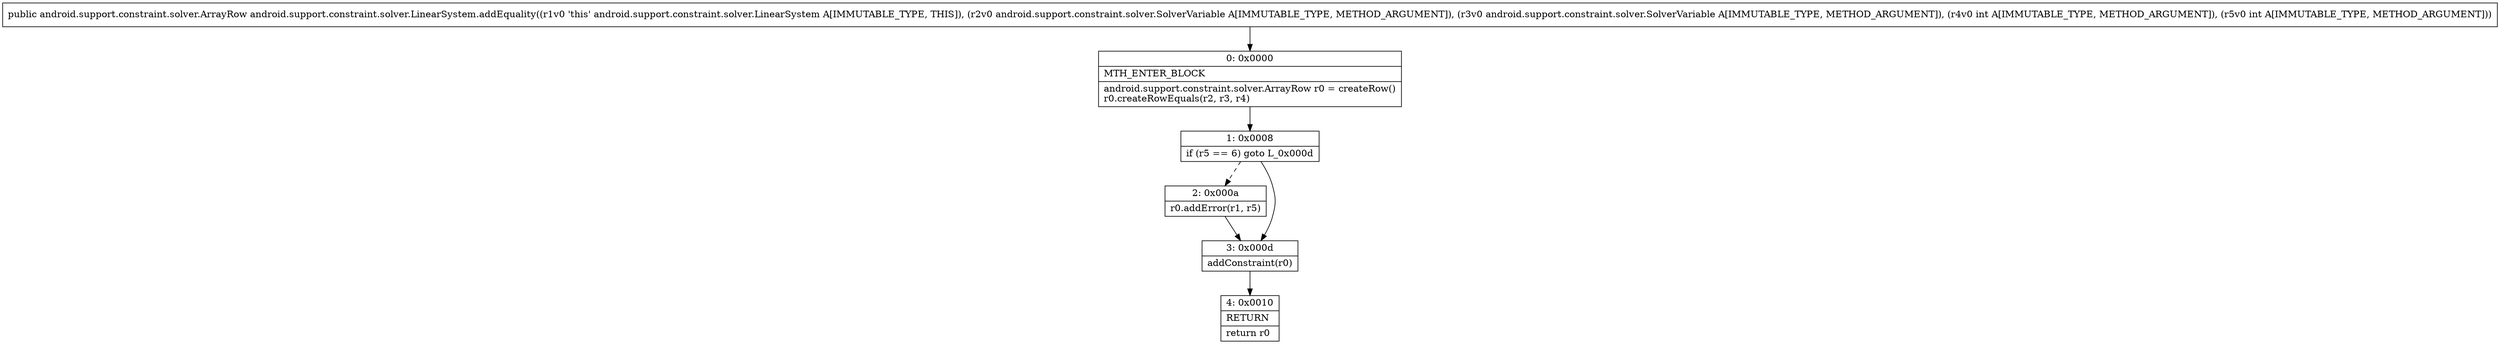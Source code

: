 digraph "CFG forandroid.support.constraint.solver.LinearSystem.addEquality(Landroid\/support\/constraint\/solver\/SolverVariable;Landroid\/support\/constraint\/solver\/SolverVariable;II)Landroid\/support\/constraint\/solver\/ArrayRow;" {
Node_0 [shape=record,label="{0\:\ 0x0000|MTH_ENTER_BLOCK\l|android.support.constraint.solver.ArrayRow r0 = createRow()\lr0.createRowEquals(r2, r3, r4)\l}"];
Node_1 [shape=record,label="{1\:\ 0x0008|if (r5 == 6) goto L_0x000d\l}"];
Node_2 [shape=record,label="{2\:\ 0x000a|r0.addError(r1, r5)\l}"];
Node_3 [shape=record,label="{3\:\ 0x000d|addConstraint(r0)\l}"];
Node_4 [shape=record,label="{4\:\ 0x0010|RETURN\l|return r0\l}"];
MethodNode[shape=record,label="{public android.support.constraint.solver.ArrayRow android.support.constraint.solver.LinearSystem.addEquality((r1v0 'this' android.support.constraint.solver.LinearSystem A[IMMUTABLE_TYPE, THIS]), (r2v0 android.support.constraint.solver.SolverVariable A[IMMUTABLE_TYPE, METHOD_ARGUMENT]), (r3v0 android.support.constraint.solver.SolverVariable A[IMMUTABLE_TYPE, METHOD_ARGUMENT]), (r4v0 int A[IMMUTABLE_TYPE, METHOD_ARGUMENT]), (r5v0 int A[IMMUTABLE_TYPE, METHOD_ARGUMENT])) }"];
MethodNode -> Node_0;
Node_0 -> Node_1;
Node_1 -> Node_2[style=dashed];
Node_1 -> Node_3;
Node_2 -> Node_3;
Node_3 -> Node_4;
}

